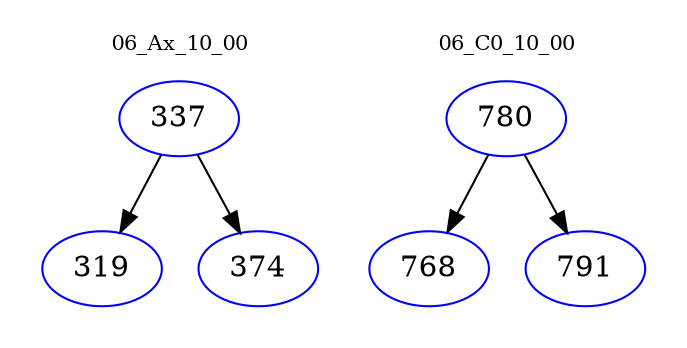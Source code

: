 digraph{
subgraph cluster_0 {
color = white
label = "06_Ax_10_00";
fontsize=10;
T0_337 [label="337", color="blue"]
T0_337 -> T0_319 [color="black"]
T0_319 [label="319", color="blue"]
T0_337 -> T0_374 [color="black"]
T0_374 [label="374", color="blue"]
}
subgraph cluster_1 {
color = white
label = "06_C0_10_00";
fontsize=10;
T1_780 [label="780", color="blue"]
T1_780 -> T1_768 [color="black"]
T1_768 [label="768", color="blue"]
T1_780 -> T1_791 [color="black"]
T1_791 [label="791", color="blue"]
}
}
